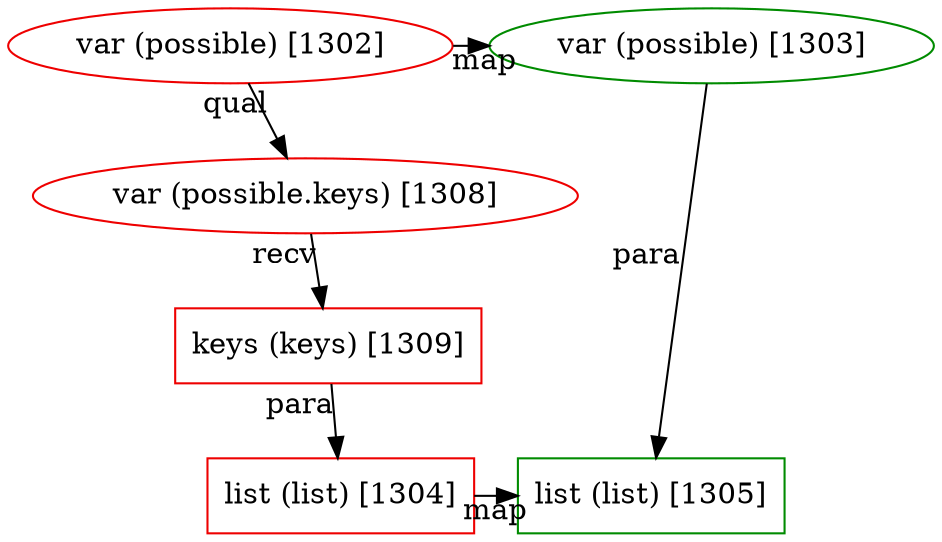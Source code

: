 digraph "fragment-1316.dot" {
	subgraph "subgraph: 1304 to 1305" {
		graph [rank=same]
		1304 [label="list (list) [1304]" color=red2 shape=box]
		1305 [label="list (list) [1305]" color=green4 shape=box]
	}
	1309 [label="keys (keys) [1309]" color=red2 shape=box]
	1308 [label="var (possible.keys) [1308]" color=red2 shape=ellipse]
	subgraph "subgraph: 1303 to 1302" {
		graph [rank=same]
		1303 [label="var (possible) [1303]" color=green4 shape=ellipse]
		1302 [label="var (possible) [1302]" color=red2 shape=ellipse]
	}
	1309 -> 1304 [xlabel=para from_closure=False]
	1304 -> 1305 [xlabel=map from_closure=False]
	1303 -> 1305 [xlabel=para from_closure=True]
	1308 -> 1309 [xlabel=recv from_closure=False]
	1302 -> 1308 [xlabel=qual from_closure=True]
	1302 -> 1303 [xlabel=map from_closure=False]
}
